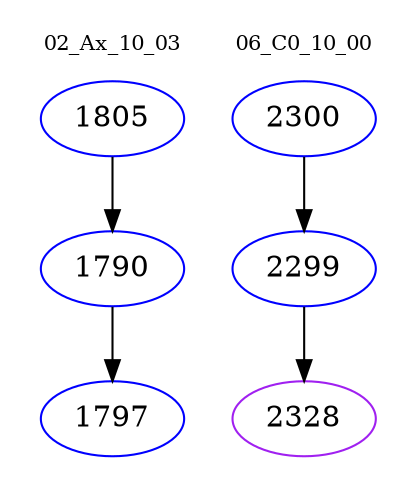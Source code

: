 digraph{
subgraph cluster_0 {
color = white
label = "02_Ax_10_03";
fontsize=10;
T0_1805 [label="1805", color="blue"]
T0_1805 -> T0_1790 [color="black"]
T0_1790 [label="1790", color="blue"]
T0_1790 -> T0_1797 [color="black"]
T0_1797 [label="1797", color="blue"]
}
subgraph cluster_1 {
color = white
label = "06_C0_10_00";
fontsize=10;
T1_2300 [label="2300", color="blue"]
T1_2300 -> T1_2299 [color="black"]
T1_2299 [label="2299", color="blue"]
T1_2299 -> T1_2328 [color="black"]
T1_2328 [label="2328", color="purple"]
}
}
